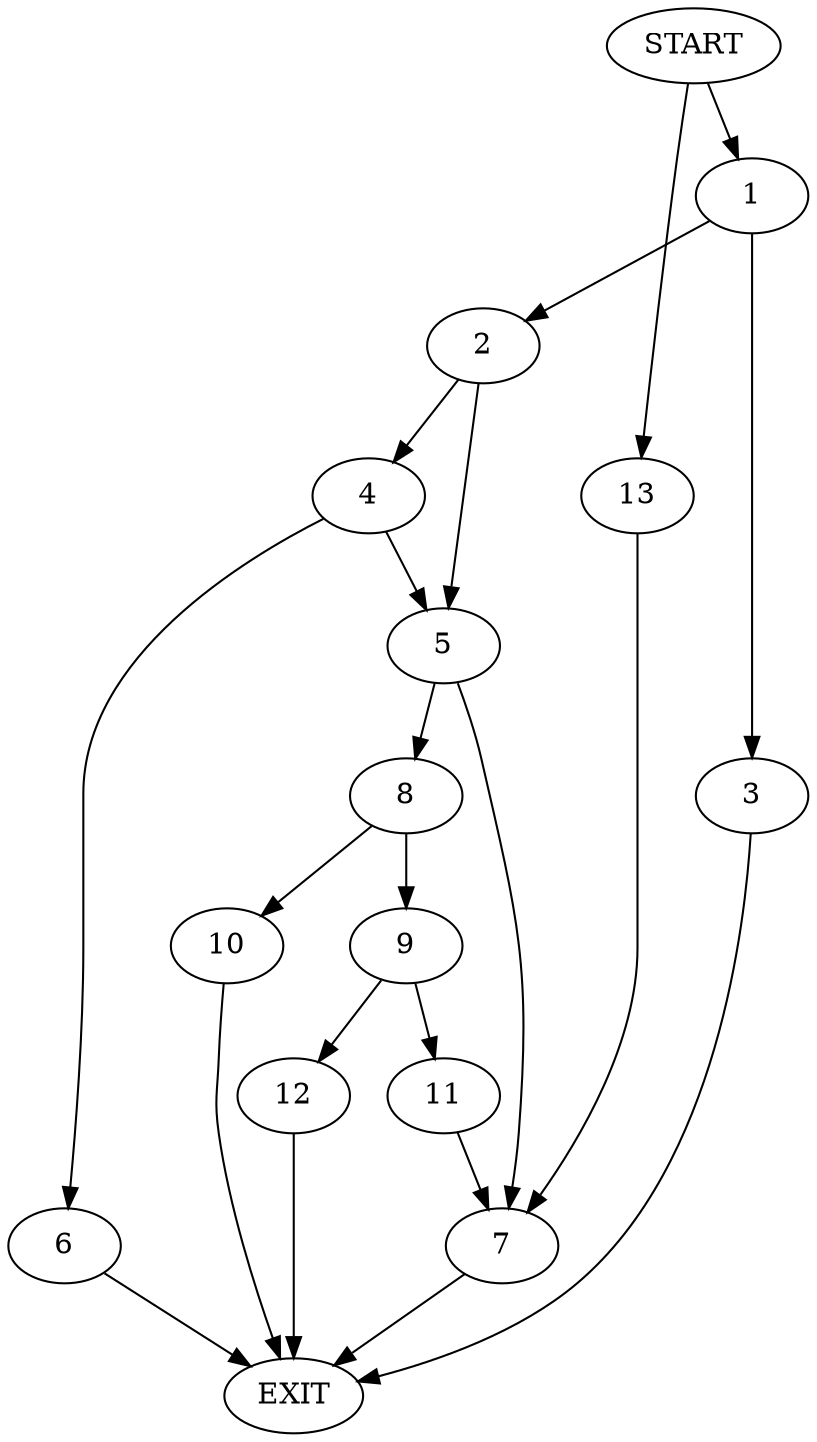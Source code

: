 digraph {
0 [label="START"]
14 [label="EXIT"]
0 -> 1
1 -> 2
1 -> 3
2 -> 4
2 -> 5
3 -> 14
4 -> 5
4 -> 6
5 -> 7
5 -> 8
6 -> 14
8 -> 9
8 -> 10
7 -> 14
10 -> 14
9 -> 11
9 -> 12
12 -> 14
11 -> 7
0 -> 13
13 -> 7
}
